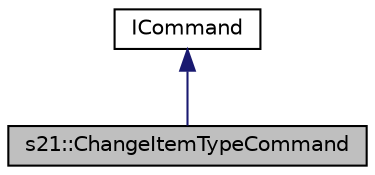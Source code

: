 digraph "s21::ChangeItemTypeCommand"
{
 // LATEX_PDF_SIZE
  edge [fontname="Helvetica",fontsize="10",labelfontname="Helvetica",labelfontsize="10"];
  node [fontname="Helvetica",fontsize="10",shape=record];
  Node1 [label="s21::ChangeItemTypeCommand",height=0.2,width=0.4,color="black", fillcolor="grey75", style="filled", fontcolor="black",tooltip="Command for changing the type of an item (e.g., vertex or ribs) on the canvas."];
  Node2 -> Node1 [dir="back",color="midnightblue",fontsize="10",style="solid"];
  Node2 [label="ICommand",height=0.2,width=0.4,color="black", fillcolor="white", style="filled",URL="$db/da2/classICommand.html",tooltip="An interface for controller commands."];
}
